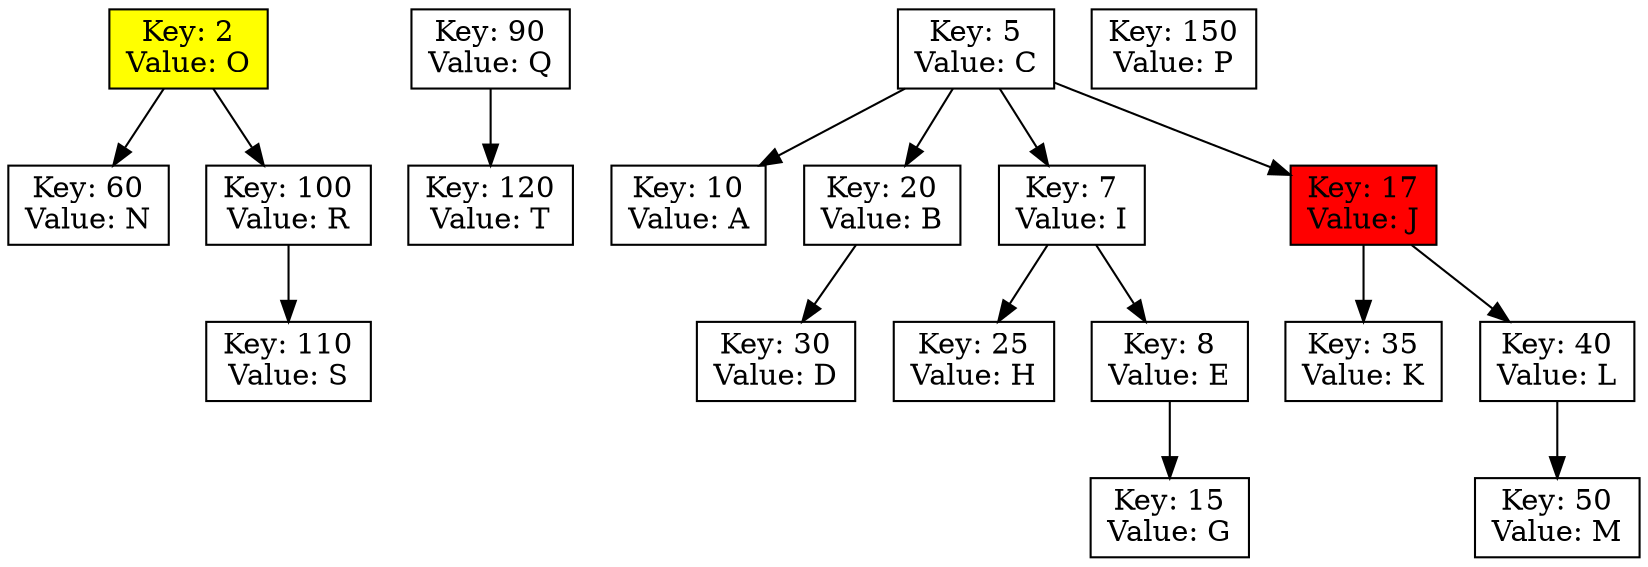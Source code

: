 digraph FibonacciHeap {
    node [shape=record];
    {rank=same;
        "node2143921529168";
        "node2143921529360";
        "node2143921528016";
        "node2143921529264";
    }
    "node2143921529168" [label="Key: 2\nValue: O", style=filled, fillcolor=yellow];
    "node2143921529072" [label="Key: 60\nValue: N"];
    "node2143921529168" -> "node2143921529072";
    "node2143921529632" [label="Key: 100\nValue: R"];
    "node2143921529168" -> "node2143921529632";
    "node2143921530784" [label="Key: 110\nValue: S"];
    "node2143921529632" -> "node2143921530784";
    "node2143921529360" [label="Key: 90\nValue: Q"];
    "node2143921531360" [label="Key: 120\nValue: T"];
    "node2143921529360" -> "node2143921531360";
    "node2143921528016" [label="Key: 5\nValue: C"];
    "node2143921511040" [label="Key: 10\nValue: A"];
    "node2143921528016" -> "node2143921511040";
    "node2143921527920" [label="Key: 20\nValue: B"];
    "node2143921528016" -> "node2143921527920";
    "node2143921528112" [label="Key: 30\nValue: D"];
    "node2143921527920" -> "node2143921528112";
    "node2143921528592" [label="Key: 7\nValue: I"];
    "node2143921528016" -> "node2143921528592";
    "node2143921528496" [label="Key: 25\nValue: H"];
    "node2143921528592" -> "node2143921528496";
    "node2143921528208" [label="Key: 8\nValue: E"];
    "node2143921528592" -> "node2143921528208";
    "node2143921528400" [label="Key: 15\nValue: G"];
    "node2143921528208" -> "node2143921528400";
    "node2143921528688" [label="Key: 17\nValue: J", style=filled, fillcolor=red];
    "node2143921528016" -> "node2143921528688";
    "node2143921528784" [label="Key: 35\nValue: K"];
    "node2143921528688" -> "node2143921528784";
    "node2143921528880" [label="Key: 40\nValue: L"];
    "node2143921528688" -> "node2143921528880";
    "node2143921528976" [label="Key: 50\nValue: M"];
    "node2143921528880" -> "node2143921528976";
    "node2143921529264" [label="Key: 150\nValue: P"];
}
